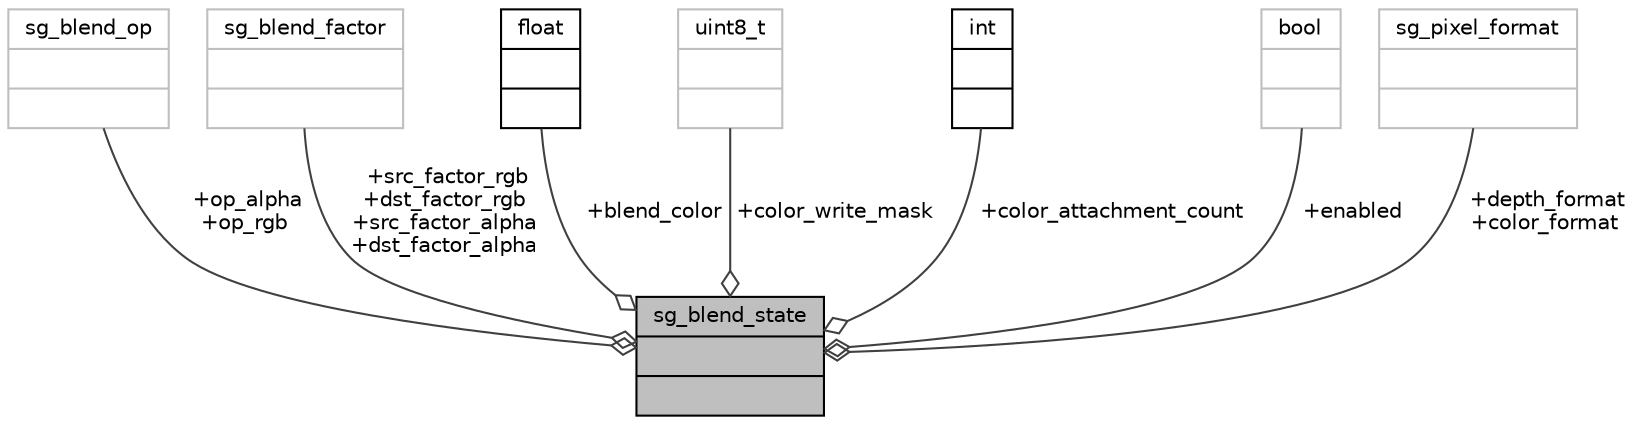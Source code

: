 digraph "sg_blend_state"
{
 // INTERACTIVE_SVG=YES
  bgcolor="transparent";
  edge [fontname="Helvetica",fontsize="10",labelfontname="Helvetica",labelfontsize="10"];
  node [fontname="Helvetica",fontsize="10",shape=record];
  Node1 [label="{sg_blend_state\n||}",height=0.2,width=0.4,color="black", fillcolor="grey75", style="filled" fontcolor="black"];
  Node2 -> Node1 [color="grey25",fontsize="10",style="solid",label=" +op_alpha\n+op_rgb" ,arrowhead="odiamond",fontname="Helvetica"];
  Node2 [label="{sg_blend_op\n||}",height=0.2,width=0.4,color="grey75"];
  Node3 -> Node1 [color="grey25",fontsize="10",style="solid",label=" +src_factor_rgb\n+dst_factor_rgb\n+src_factor_alpha\n+dst_factor_alpha" ,arrowhead="odiamond",fontname="Helvetica"];
  Node3 [label="{sg_blend_factor\n||}",height=0.2,width=0.4,color="grey75"];
  Node4 -> Node1 [color="grey25",fontsize="10",style="solid",label=" +blend_color" ,arrowhead="odiamond",fontname="Helvetica"];
  Node4 [label="{float\n||}",height=0.2,width=0.4,color="black",URL="$d4/dc3/classfloat.html"];
  Node5 -> Node1 [color="grey25",fontsize="10",style="solid",label=" +color_write_mask" ,arrowhead="odiamond",fontname="Helvetica"];
  Node5 [label="{uint8_t\n||}",height=0.2,width=0.4,color="grey75"];
  Node6 -> Node1 [color="grey25",fontsize="10",style="solid",label=" +color_attachment_count" ,arrowhead="odiamond",fontname="Helvetica"];
  Node6 [label="{int\n||}",height=0.2,width=0.4,color="black",URL="$d1/da0/classint.html"];
  Node7 -> Node1 [color="grey25",fontsize="10",style="solid",label=" +enabled" ,arrowhead="odiamond",fontname="Helvetica"];
  Node7 [label="{bool\n||}",height=0.2,width=0.4,color="grey75"];
  Node8 -> Node1 [color="grey25",fontsize="10",style="solid",label=" +depth_format\n+color_format" ,arrowhead="odiamond",fontname="Helvetica"];
  Node8 [label="{sg_pixel_format\n||}",height=0.2,width=0.4,color="grey75"];
}

